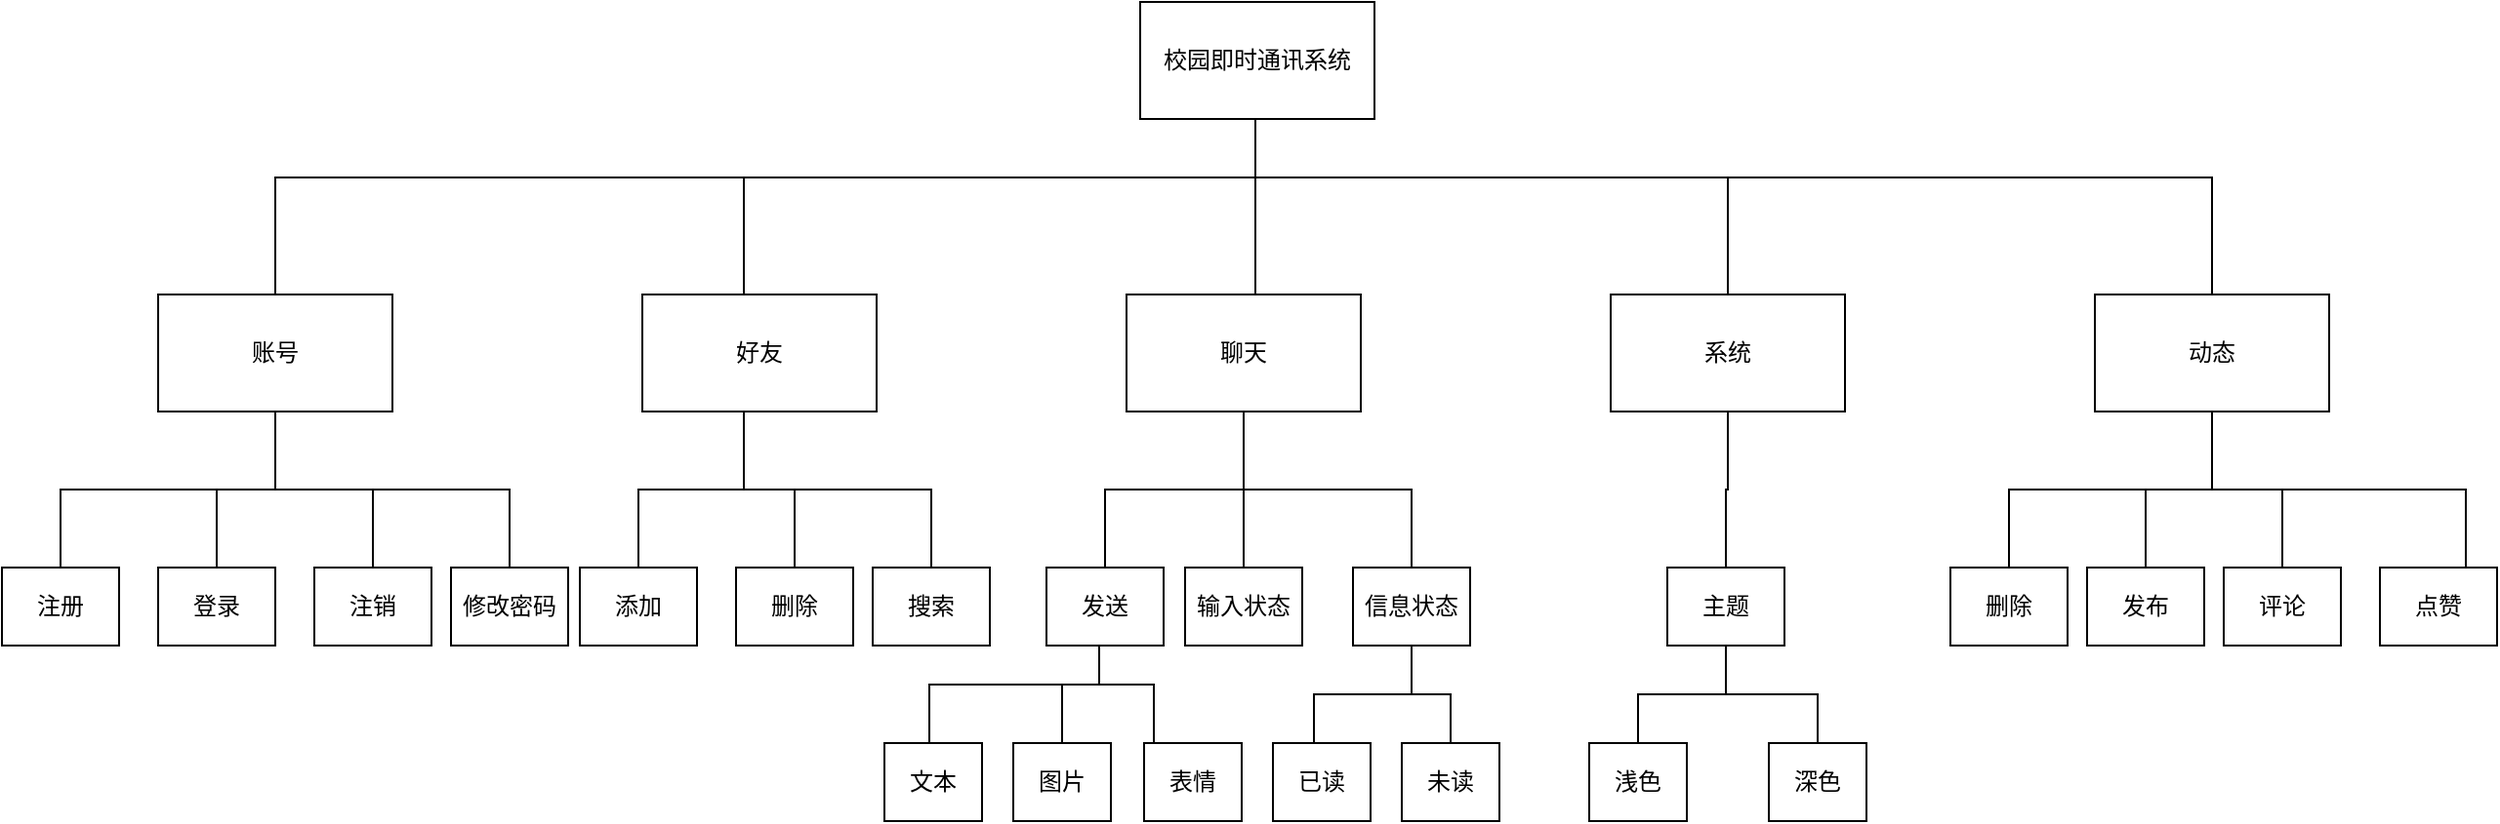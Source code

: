 <mxfile version="21.1.8" type="github">
  <diagram name="第 1 页" id="7n7bSdjgMh7ok8gSC0js">
    <mxGraphModel dx="2015" dy="1258" grid="1" gridSize="10" guides="1" tooltips="1" connect="0" arrows="1" fold="1" page="0" pageScale="1" pageWidth="827" pageHeight="1169" math="0" shadow="0">
      <root>
        <mxCell id="0" />
        <mxCell id="1" parent="0" />
        <mxCell id="n1FAAtHkUNfL_HuKw8F_-42" style="edgeStyle=orthogonalEdgeStyle;rounded=0;orthogonalLoop=1;jettySize=auto;html=1;entryX=0.5;entryY=0;entryDx=0;entryDy=0;strokeColor=default;endArrow=none;endFill=0;" parent="1" source="n1FAAtHkUNfL_HuKw8F_-1" target="n1FAAtHkUNfL_HuKw8F_-4" edge="1">
          <mxGeometry relative="1" as="geometry">
            <Array as="points">
              <mxPoint x="400" y="40" />
              <mxPoint x="138" y="40" />
              <mxPoint x="138" y="100" />
            </Array>
          </mxGeometry>
        </mxCell>
        <mxCell id="n1FAAtHkUNfL_HuKw8F_-43" style="edgeStyle=orthogonalEdgeStyle;rounded=0;orthogonalLoop=1;jettySize=auto;html=1;entryX=0.5;entryY=0;entryDx=0;entryDy=0;strokeColor=default;endArrow=none;endFill=0;" parent="1" source="n1FAAtHkUNfL_HuKw8F_-1" target="n1FAAtHkUNfL_HuKw8F_-5" edge="1">
          <mxGeometry relative="1" as="geometry">
            <Array as="points">
              <mxPoint x="400" y="100" />
            </Array>
          </mxGeometry>
        </mxCell>
        <mxCell id="n1FAAtHkUNfL_HuKw8F_-45" style="edgeStyle=orthogonalEdgeStyle;rounded=0;orthogonalLoop=1;jettySize=auto;html=1;strokeColor=default;endArrow=none;endFill=0;" parent="1" source="n1FAAtHkUNfL_HuKw8F_-1" target="n1FAAtHkUNfL_HuKw8F_-7" edge="1">
          <mxGeometry relative="1" as="geometry">
            <Array as="points">
              <mxPoint x="400" y="40" />
              <mxPoint x="890" y="40" />
            </Array>
          </mxGeometry>
        </mxCell>
        <mxCell id="n1FAAtHkUNfL_HuKw8F_-46" style="edgeStyle=orthogonalEdgeStyle;rounded=0;orthogonalLoop=1;jettySize=auto;html=1;entryX=0.5;entryY=0;entryDx=0;entryDy=0;strokeColor=default;endArrow=none;endFill=0;" parent="1" source="n1FAAtHkUNfL_HuKw8F_-1" target="n1FAAtHkUNfL_HuKw8F_-3" edge="1">
          <mxGeometry relative="1" as="geometry">
            <Array as="points">
              <mxPoint x="400" y="40" />
              <mxPoint x="-102" y="40" />
            </Array>
          </mxGeometry>
        </mxCell>
        <mxCell id="n1FAAtHkUNfL_HuKw8F_-71" style="edgeStyle=orthogonalEdgeStyle;rounded=0;orthogonalLoop=1;jettySize=auto;html=1;endArrow=none;endFill=0;" parent="1" source="n1FAAtHkUNfL_HuKw8F_-1" target="n1FAAtHkUNfL_HuKw8F_-6" edge="1">
          <mxGeometry relative="1" as="geometry">
            <Array as="points">
              <mxPoint x="400" y="40" />
              <mxPoint x="642" y="40" />
            </Array>
          </mxGeometry>
        </mxCell>
        <mxCell id="n1FAAtHkUNfL_HuKw8F_-1" value="校园即时通讯系统" style="rounded=0;whiteSpace=wrap;html=1;strokeColor=default;" parent="1" vertex="1">
          <mxGeometry x="341" y="-50" width="120" height="60" as="geometry" />
        </mxCell>
        <mxCell id="n1FAAtHkUNfL_HuKw8F_-2" style="edgeStyle=orthogonalEdgeStyle;rounded=0;orthogonalLoop=1;jettySize=auto;html=1;exitX=0.5;exitY=1;exitDx=0;exitDy=0;strokeColor=default;" parent="1" source="n1FAAtHkUNfL_HuKw8F_-1" target="n1FAAtHkUNfL_HuKw8F_-1" edge="1">
          <mxGeometry relative="1" as="geometry" />
        </mxCell>
        <mxCell id="n1FAAtHkUNfL_HuKw8F_-23" style="edgeStyle=orthogonalEdgeStyle;rounded=0;orthogonalLoop=1;jettySize=auto;html=1;strokeColor=default;endArrow=none;endFill=0;" parent="1" source="n1FAAtHkUNfL_HuKw8F_-3" target="n1FAAtHkUNfL_HuKw8F_-8" edge="1">
          <mxGeometry relative="1" as="geometry">
            <Array as="points">
              <mxPoint x="-102" y="200" />
              <mxPoint x="-212" y="200" />
            </Array>
          </mxGeometry>
        </mxCell>
        <mxCell id="n1FAAtHkUNfL_HuKw8F_-24" style="edgeStyle=orthogonalEdgeStyle;rounded=0;orthogonalLoop=1;jettySize=auto;html=1;entryX=0.5;entryY=0;entryDx=0;entryDy=0;strokeColor=default;endArrow=none;endFill=0;" parent="1" source="n1FAAtHkUNfL_HuKw8F_-3" target="n1FAAtHkUNfL_HuKw8F_-9" edge="1">
          <mxGeometry relative="1" as="geometry">
            <Array as="points">
              <mxPoint x="-102" y="200" />
              <mxPoint x="-132" y="200" />
            </Array>
          </mxGeometry>
        </mxCell>
        <mxCell id="n1FAAtHkUNfL_HuKw8F_-25" style="edgeStyle=orthogonalEdgeStyle;rounded=0;orthogonalLoop=1;jettySize=auto;html=1;entryX=0.5;entryY=0;entryDx=0;entryDy=0;strokeColor=default;endArrow=none;endFill=0;" parent="1" source="n1FAAtHkUNfL_HuKw8F_-3" target="n1FAAtHkUNfL_HuKw8F_-10" edge="1">
          <mxGeometry relative="1" as="geometry">
            <Array as="points">
              <mxPoint x="-102" y="200" />
              <mxPoint x="-52" y="200" />
            </Array>
          </mxGeometry>
        </mxCell>
        <mxCell id="n1FAAtHkUNfL_HuKw8F_-26" style="edgeStyle=orthogonalEdgeStyle;rounded=0;orthogonalLoop=1;jettySize=auto;html=1;entryX=0.5;entryY=0;entryDx=0;entryDy=0;strokeColor=default;endArrow=none;endFill=0;" parent="1" source="n1FAAtHkUNfL_HuKw8F_-3" target="n1FAAtHkUNfL_HuKw8F_-11" edge="1">
          <mxGeometry relative="1" as="geometry">
            <Array as="points">
              <mxPoint x="-102" y="200" />
              <mxPoint x="18" y="200" />
            </Array>
          </mxGeometry>
        </mxCell>
        <mxCell id="n1FAAtHkUNfL_HuKw8F_-3" value="账号" style="rounded=0;whiteSpace=wrap;html=1;strokeColor=default;" parent="1" vertex="1">
          <mxGeometry x="-162" y="100" width="120" height="60" as="geometry" />
        </mxCell>
        <mxCell id="n1FAAtHkUNfL_HuKw8F_-27" style="edgeStyle=orthogonalEdgeStyle;rounded=0;orthogonalLoop=1;jettySize=auto;html=1;entryX=0.5;entryY=0;entryDx=0;entryDy=0;strokeColor=default;endArrow=none;endFill=0;" parent="1" source="n1FAAtHkUNfL_HuKw8F_-4" target="n1FAAtHkUNfL_HuKw8F_-12" edge="1">
          <mxGeometry relative="1" as="geometry">
            <Array as="points">
              <mxPoint x="138" y="200" />
              <mxPoint x="84" y="200" />
            </Array>
          </mxGeometry>
        </mxCell>
        <mxCell id="n1FAAtHkUNfL_HuKw8F_-53" style="edgeStyle=orthogonalEdgeStyle;rounded=0;orthogonalLoop=1;jettySize=auto;html=1;strokeColor=default;endArrow=none;endFill=0;" parent="1" source="n1FAAtHkUNfL_HuKw8F_-4" target="n1FAAtHkUNfL_HuKw8F_-13" edge="1">
          <mxGeometry relative="1" as="geometry">
            <Array as="points">
              <mxPoint x="138" y="200" />
              <mxPoint x="164" y="200" />
            </Array>
          </mxGeometry>
        </mxCell>
        <mxCell id="n1FAAtHkUNfL_HuKw8F_-54" style="edgeStyle=orthogonalEdgeStyle;rounded=0;orthogonalLoop=1;jettySize=auto;html=1;strokeColor=default;endArrow=none;endFill=0;" parent="1" source="n1FAAtHkUNfL_HuKw8F_-4" target="n1FAAtHkUNfL_HuKw8F_-14" edge="1">
          <mxGeometry relative="1" as="geometry">
            <Array as="points">
              <mxPoint x="138" y="200" />
              <mxPoint x="234" y="200" />
            </Array>
          </mxGeometry>
        </mxCell>
        <mxCell id="n1FAAtHkUNfL_HuKw8F_-4" value="好友" style="rounded=0;whiteSpace=wrap;html=1;strokeColor=default;" parent="1" vertex="1">
          <mxGeometry x="86" y="100" width="120" height="60" as="geometry" />
        </mxCell>
        <mxCell id="n1FAAtHkUNfL_HuKw8F_-40" style="edgeStyle=orthogonalEdgeStyle;rounded=0;orthogonalLoop=1;jettySize=auto;html=1;entryX=0.5;entryY=0;entryDx=0;entryDy=0;strokeColor=default;endArrow=none;endFill=0;" parent="1" source="n1FAAtHkUNfL_HuKw8F_-5" target="n1FAAtHkUNfL_HuKw8F_-15" edge="1">
          <mxGeometry relative="1" as="geometry" />
        </mxCell>
        <mxCell id="n1FAAtHkUNfL_HuKw8F_-41" style="edgeStyle=orthogonalEdgeStyle;rounded=0;orthogonalLoop=1;jettySize=auto;html=1;strokeColor=default;endArrow=none;endFill=0;" parent="1" source="n1FAAtHkUNfL_HuKw8F_-5" target="n1FAAtHkUNfL_HuKw8F_-16" edge="1">
          <mxGeometry relative="1" as="geometry" />
        </mxCell>
        <mxCell id="siFMxxZxPGsXGM6YCP0W-2" style="edgeStyle=orthogonalEdgeStyle;rounded=0;orthogonalLoop=1;jettySize=auto;html=1;endArrow=none;endFill=0;" edge="1" parent="1" source="n1FAAtHkUNfL_HuKw8F_-5" target="siFMxxZxPGsXGM6YCP0W-1">
          <mxGeometry relative="1" as="geometry" />
        </mxCell>
        <mxCell id="n1FAAtHkUNfL_HuKw8F_-5" value="聊天" style="rounded=0;whiteSpace=wrap;html=1;strokeColor=default;" parent="1" vertex="1">
          <mxGeometry x="334" y="100" width="120" height="60" as="geometry" />
        </mxCell>
        <mxCell id="n1FAAtHkUNfL_HuKw8F_-48" style="edgeStyle=orthogonalEdgeStyle;rounded=0;orthogonalLoop=1;jettySize=auto;html=1;strokeColor=default;endArrow=none;endFill=0;" parent="1" source="n1FAAtHkUNfL_HuKw8F_-6" target="n1FAAtHkUNfL_HuKw8F_-18" edge="1">
          <mxGeometry relative="1" as="geometry" />
        </mxCell>
        <mxCell id="n1FAAtHkUNfL_HuKw8F_-6" value="系统" style="rounded=0;whiteSpace=wrap;html=1;strokeColor=default;" parent="1" vertex="1">
          <mxGeometry x="582" y="100" width="120" height="60" as="geometry" />
        </mxCell>
        <mxCell id="n1FAAtHkUNfL_HuKw8F_-49" style="edgeStyle=orthogonalEdgeStyle;rounded=0;orthogonalLoop=1;jettySize=auto;html=1;entryX=0.5;entryY=0;entryDx=0;entryDy=0;strokeColor=default;endArrow=none;endFill=0;" parent="1" source="n1FAAtHkUNfL_HuKw8F_-7" target="n1FAAtHkUNfL_HuKw8F_-19" edge="1">
          <mxGeometry relative="1" as="geometry">
            <Array as="points">
              <mxPoint x="890" y="200" />
              <mxPoint x="786" y="200" />
            </Array>
          </mxGeometry>
        </mxCell>
        <mxCell id="n1FAAtHkUNfL_HuKw8F_-50" style="edgeStyle=orthogonalEdgeStyle;rounded=0;orthogonalLoop=1;jettySize=auto;html=1;strokeColor=default;endArrow=none;endFill=0;" parent="1" source="n1FAAtHkUNfL_HuKw8F_-7" target="n1FAAtHkUNfL_HuKw8F_-20" edge="1">
          <mxGeometry relative="1" as="geometry" />
        </mxCell>
        <mxCell id="n1FAAtHkUNfL_HuKw8F_-51" style="edgeStyle=orthogonalEdgeStyle;rounded=0;orthogonalLoop=1;jettySize=auto;html=1;strokeColor=default;endArrow=none;endFill=0;" parent="1" source="n1FAAtHkUNfL_HuKw8F_-7" target="n1FAAtHkUNfL_HuKw8F_-22" edge="1">
          <mxGeometry relative="1" as="geometry">
            <Array as="points">
              <mxPoint x="890" y="200" />
              <mxPoint x="1020" y="200" />
            </Array>
          </mxGeometry>
        </mxCell>
        <mxCell id="n1FAAtHkUNfL_HuKw8F_-52" style="edgeStyle=orthogonalEdgeStyle;rounded=0;orthogonalLoop=1;jettySize=auto;html=1;strokeColor=default;endArrow=none;endFill=0;" parent="1" source="n1FAAtHkUNfL_HuKw8F_-7" target="n1FAAtHkUNfL_HuKw8F_-21" edge="1">
          <mxGeometry relative="1" as="geometry" />
        </mxCell>
        <mxCell id="n1FAAtHkUNfL_HuKw8F_-7" value="动态" style="rounded=0;whiteSpace=wrap;html=1;strokeColor=default;" parent="1" vertex="1">
          <mxGeometry x="830" y="100" width="120" height="60" as="geometry" />
        </mxCell>
        <mxCell id="n1FAAtHkUNfL_HuKw8F_-8" value="注册" style="rounded=0;whiteSpace=wrap;html=1;strokeColor=default;" parent="1" vertex="1">
          <mxGeometry x="-242" y="240" width="60" height="40" as="geometry" />
        </mxCell>
        <mxCell id="n1FAAtHkUNfL_HuKw8F_-9" value="登录" style="rounded=0;whiteSpace=wrap;html=1;strokeColor=default;" parent="1" vertex="1">
          <mxGeometry x="-162" y="240" width="60" height="40" as="geometry" />
        </mxCell>
        <mxCell id="n1FAAtHkUNfL_HuKw8F_-10" value="注销" style="rounded=0;whiteSpace=wrap;html=1;strokeColor=default;" parent="1" vertex="1">
          <mxGeometry x="-82" y="240" width="60" height="40" as="geometry" />
        </mxCell>
        <mxCell id="n1FAAtHkUNfL_HuKw8F_-11" value="修改密码" style="rounded=0;whiteSpace=wrap;html=1;strokeColor=default;" parent="1" vertex="1">
          <mxGeometry x="-12" y="240" width="60" height="40" as="geometry" />
        </mxCell>
        <mxCell id="n1FAAtHkUNfL_HuKw8F_-12" value="添加" style="rounded=0;whiteSpace=wrap;html=1;strokeColor=default;" parent="1" vertex="1">
          <mxGeometry x="54" y="240" width="60" height="40" as="geometry" />
        </mxCell>
        <mxCell id="n1FAAtHkUNfL_HuKw8F_-13" value="删除" style="rounded=0;whiteSpace=wrap;html=1;strokeColor=default;" parent="1" vertex="1">
          <mxGeometry x="134" y="240" width="60" height="40" as="geometry" />
        </mxCell>
        <mxCell id="n1FAAtHkUNfL_HuKw8F_-14" value="搜索" style="rounded=0;whiteSpace=wrap;html=1;strokeColor=default;" parent="1" vertex="1">
          <mxGeometry x="204" y="240" width="60" height="40" as="geometry" />
        </mxCell>
        <mxCell id="n1FAAtHkUNfL_HuKw8F_-55" style="edgeStyle=orthogonalEdgeStyle;rounded=0;orthogonalLoop=1;jettySize=auto;html=1;strokeColor=default;endArrow=none;endFill=0;" parent="1" source="n1FAAtHkUNfL_HuKw8F_-15" target="n1FAAtHkUNfL_HuKw8F_-28" edge="1">
          <mxGeometry relative="1" as="geometry">
            <Array as="points">
              <mxPoint x="320" y="300" />
              <mxPoint x="233" y="300" />
            </Array>
          </mxGeometry>
        </mxCell>
        <mxCell id="n1FAAtHkUNfL_HuKw8F_-57" style="edgeStyle=orthogonalEdgeStyle;rounded=0;orthogonalLoop=1;jettySize=auto;html=1;entryX=0.5;entryY=0;entryDx=0;entryDy=0;strokeColor=default;endArrow=none;endFill=0;" parent="1" source="n1FAAtHkUNfL_HuKw8F_-15" target="n1FAAtHkUNfL_HuKw8F_-29" edge="1">
          <mxGeometry relative="1" as="geometry">
            <Array as="points">
              <mxPoint x="320" y="300" />
              <mxPoint x="301" y="300" />
            </Array>
          </mxGeometry>
        </mxCell>
        <mxCell id="n1FAAtHkUNfL_HuKw8F_-58" style="edgeStyle=orthogonalEdgeStyle;rounded=0;orthogonalLoop=1;jettySize=auto;html=1;strokeColor=default;endArrow=none;endFill=0;" parent="1" source="n1FAAtHkUNfL_HuKw8F_-15" target="n1FAAtHkUNfL_HuKw8F_-30" edge="1">
          <mxGeometry relative="1" as="geometry">
            <Array as="points">
              <mxPoint x="320" y="300" />
              <mxPoint x="348" y="300" />
            </Array>
          </mxGeometry>
        </mxCell>
        <mxCell id="n1FAAtHkUNfL_HuKw8F_-15" value="发送" style="rounded=0;whiteSpace=wrap;html=1;strokeColor=default;" parent="1" vertex="1">
          <mxGeometry x="293" y="240" width="60" height="40" as="geometry" />
        </mxCell>
        <mxCell id="n1FAAtHkUNfL_HuKw8F_-59" style="edgeStyle=orthogonalEdgeStyle;rounded=0;orthogonalLoop=1;jettySize=auto;html=1;entryX=0.75;entryY=0;entryDx=0;entryDy=0;strokeColor=default;endArrow=none;endFill=0;" parent="1" source="n1FAAtHkUNfL_HuKw8F_-16" target="n1FAAtHkUNfL_HuKw8F_-34" edge="1">
          <mxGeometry relative="1" as="geometry">
            <Array as="points">
              <mxPoint x="480" y="305" />
              <mxPoint x="430" y="305" />
              <mxPoint x="430" y="330" />
            </Array>
          </mxGeometry>
        </mxCell>
        <mxCell id="n1FAAtHkUNfL_HuKw8F_-60" style="edgeStyle=orthogonalEdgeStyle;rounded=0;orthogonalLoop=1;jettySize=auto;html=1;entryX=0.5;entryY=0;entryDx=0;entryDy=0;strokeColor=default;endArrow=none;endFill=0;" parent="1" source="n1FAAtHkUNfL_HuKw8F_-16" target="n1FAAtHkUNfL_HuKw8F_-35" edge="1">
          <mxGeometry relative="1" as="geometry" />
        </mxCell>
        <mxCell id="n1FAAtHkUNfL_HuKw8F_-16" value="信息状态" style="rounded=0;whiteSpace=wrap;html=1;strokeColor=default;" parent="1" vertex="1">
          <mxGeometry x="450" y="240" width="60" height="40" as="geometry" />
        </mxCell>
        <mxCell id="n1FAAtHkUNfL_HuKw8F_-64" style="edgeStyle=orthogonalEdgeStyle;rounded=0;orthogonalLoop=1;jettySize=auto;html=1;strokeColor=default;endArrow=none;endFill=0;" parent="1" source="n1FAAtHkUNfL_HuKw8F_-18" target="n1FAAtHkUNfL_HuKw8F_-38" edge="1">
          <mxGeometry relative="1" as="geometry" />
        </mxCell>
        <mxCell id="n1FAAtHkUNfL_HuKw8F_-65" style="edgeStyle=orthogonalEdgeStyle;rounded=0;orthogonalLoop=1;jettySize=auto;html=1;entryX=0.5;entryY=0;entryDx=0;entryDy=0;strokeColor=default;endArrow=none;endFill=0;" parent="1" source="n1FAAtHkUNfL_HuKw8F_-18" target="n1FAAtHkUNfL_HuKw8F_-39" edge="1">
          <mxGeometry relative="1" as="geometry" />
        </mxCell>
        <mxCell id="n1FAAtHkUNfL_HuKw8F_-18" value="主题" style="rounded=0;whiteSpace=wrap;html=1;strokeColor=default;" parent="1" vertex="1">
          <mxGeometry x="611" y="240" width="60" height="40" as="geometry" />
        </mxCell>
        <mxCell id="n1FAAtHkUNfL_HuKw8F_-19" value="删除" style="rounded=0;whiteSpace=wrap;html=1;strokeColor=default;" parent="1" vertex="1">
          <mxGeometry x="756" y="240" width="60" height="40" as="geometry" />
        </mxCell>
        <mxCell id="n1FAAtHkUNfL_HuKw8F_-20" value="发布" style="rounded=0;whiteSpace=wrap;html=1;strokeColor=default;" parent="1" vertex="1">
          <mxGeometry x="826" y="240" width="60" height="40" as="geometry" />
        </mxCell>
        <mxCell id="n1FAAtHkUNfL_HuKw8F_-21" value="评论" style="rounded=0;whiteSpace=wrap;html=1;strokeColor=default;" parent="1" vertex="1">
          <mxGeometry x="896" y="240" width="60" height="40" as="geometry" />
        </mxCell>
        <mxCell id="n1FAAtHkUNfL_HuKw8F_-22" value="点赞" style="rounded=0;whiteSpace=wrap;html=1;strokeColor=default;" parent="1" vertex="1">
          <mxGeometry x="976" y="240" width="60" height="40" as="geometry" />
        </mxCell>
        <mxCell id="n1FAAtHkUNfL_HuKw8F_-28" value="文本" style="rounded=0;whiteSpace=wrap;html=1;flipH=1;strokeColor=default;" parent="1" vertex="1">
          <mxGeometry x="210" y="330" width="50" height="40" as="geometry" />
        </mxCell>
        <mxCell id="n1FAAtHkUNfL_HuKw8F_-29" value="图片" style="rounded=0;whiteSpace=wrap;html=1;flipH=1;strokeColor=default;" parent="1" vertex="1">
          <mxGeometry x="276" y="330" width="50" height="40" as="geometry" />
        </mxCell>
        <mxCell id="n1FAAtHkUNfL_HuKw8F_-30" value="表情" style="rounded=0;whiteSpace=wrap;html=1;flipH=1;strokeColor=default;" parent="1" vertex="1">
          <mxGeometry x="343" y="330" width="50" height="40" as="geometry" />
        </mxCell>
        <mxCell id="n1FAAtHkUNfL_HuKw8F_-34" value="已读" style="rounded=0;whiteSpace=wrap;html=1;flipH=1;strokeColor=default;" parent="1" vertex="1">
          <mxGeometry x="409" y="330" width="50" height="40" as="geometry" />
        </mxCell>
        <mxCell id="n1FAAtHkUNfL_HuKw8F_-35" value="未读" style="rounded=0;whiteSpace=wrap;html=1;flipH=1;strokeColor=default;" parent="1" vertex="1">
          <mxGeometry x="475" y="330" width="50" height="40" as="geometry" />
        </mxCell>
        <mxCell id="n1FAAtHkUNfL_HuKw8F_-38" value="浅色" style="rounded=0;whiteSpace=wrap;html=1;flipH=1;strokeColor=default;" parent="1" vertex="1">
          <mxGeometry x="571" y="330" width="50" height="40" as="geometry" />
        </mxCell>
        <mxCell id="n1FAAtHkUNfL_HuKw8F_-39" value="深色" style="rounded=0;whiteSpace=wrap;html=1;flipH=1;strokeColor=default;" parent="1" vertex="1">
          <mxGeometry x="663" y="330" width="50" height="40" as="geometry" />
        </mxCell>
        <mxCell id="siFMxxZxPGsXGM6YCP0W-1" value="输入状态" style="rounded=0;whiteSpace=wrap;html=1;strokeColor=default;" vertex="1" parent="1">
          <mxGeometry x="364" y="240" width="60" height="40" as="geometry" />
        </mxCell>
      </root>
    </mxGraphModel>
  </diagram>
</mxfile>
